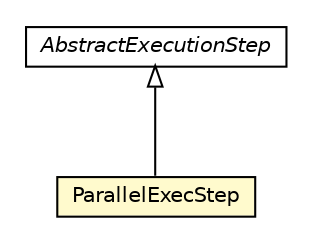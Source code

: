 #!/usr/local/bin/dot
#
# Class diagram 
# Generated by UMLGraph version R5_6-24-gf6e263 (http://www.umlgraph.org/)
#

digraph G {
	edge [fontname="Helvetica",fontsize=10,labelfontname="Helvetica",labelfontsize=10];
	node [fontname="Helvetica",fontsize=10,shape=plaintext];
	nodesep=0.25;
	ranksep=0.5;
	// com.orientechnologies.orient.core.sql.executor.AbstractExecutionStep
	c7783979 [label=<<table title="com.orientechnologies.orient.core.sql.executor.AbstractExecutionStep" border="0" cellborder="1" cellspacing="0" cellpadding="2" port="p" href="./AbstractExecutionStep.html">
		<tr><td><table border="0" cellspacing="0" cellpadding="1">
<tr><td align="center" balign="center"><font face="Helvetica-Oblique"> AbstractExecutionStep </font></td></tr>
		</table></td></tr>
		</table>>, URL="./AbstractExecutionStep.html", fontname="Helvetica", fontcolor="black", fontsize=10.0];
	// com.orientechnologies.orient.core.sql.executor.ParallelExecStep
	c7784008 [label=<<table title="com.orientechnologies.orient.core.sql.executor.ParallelExecStep" border="0" cellborder="1" cellspacing="0" cellpadding="2" port="p" bgcolor="lemonChiffon" href="./ParallelExecStep.html">
		<tr><td><table border="0" cellspacing="0" cellpadding="1">
<tr><td align="center" balign="center"> ParallelExecStep </td></tr>
		</table></td></tr>
		</table>>, URL="./ParallelExecStep.html", fontname="Helvetica", fontcolor="black", fontsize=10.0];
	//com.orientechnologies.orient.core.sql.executor.ParallelExecStep extends com.orientechnologies.orient.core.sql.executor.AbstractExecutionStep
	c7783979:p -> c7784008:p [dir=back,arrowtail=empty];
}

